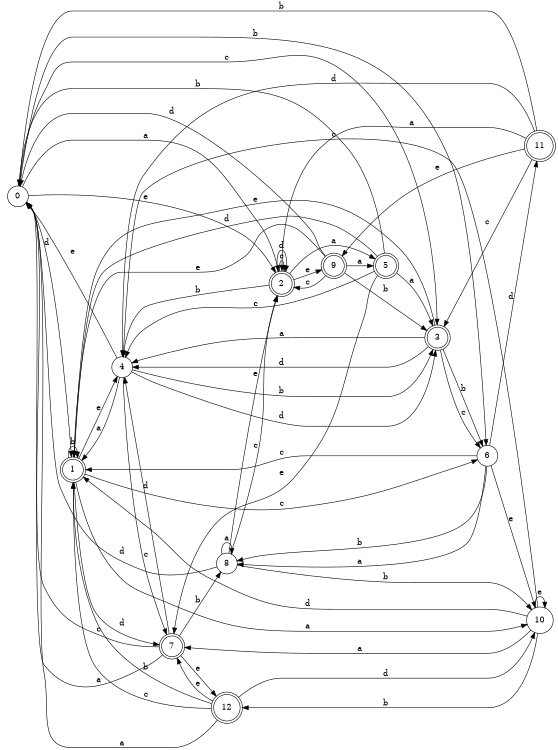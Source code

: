 digraph n11_4 {
__start0 [label="" shape="none"];

rankdir=LR;
size="8,5";

s0 [style="filled", color="black", fillcolor="white" shape="circle", label="0"];
s1 [style="rounded,filled", color="black", fillcolor="white" shape="doublecircle", label="1"];
s2 [style="rounded,filled", color="black", fillcolor="white" shape="doublecircle", label="2"];
s3 [style="rounded,filled", color="black", fillcolor="white" shape="doublecircle", label="3"];
s4 [style="filled", color="black", fillcolor="white" shape="circle", label="4"];
s5 [style="rounded,filled", color="black", fillcolor="white" shape="doublecircle", label="5"];
s6 [style="filled", color="black", fillcolor="white" shape="circle", label="6"];
s7 [style="rounded,filled", color="black", fillcolor="white" shape="doublecircle", label="7"];
s8 [style="filled", color="black", fillcolor="white" shape="circle", label="8"];
s9 [style="rounded,filled", color="black", fillcolor="white" shape="doublecircle", label="9"];
s10 [style="filled", color="black", fillcolor="white" shape="circle", label="10"];
s11 [style="rounded,filled", color="black", fillcolor="white" shape="doublecircle", label="11"];
s12 [style="rounded,filled", color="black", fillcolor="white" shape="doublecircle", label="12"];
s0 -> s2 [label="a"];
s0 -> s6 [label="b"];
s0 -> s3 [label="c"];
s0 -> s1 [label="d"];
s0 -> s2 [label="e"];
s1 -> s10 [label="a"];
s1 -> s1 [label="b"];
s1 -> s6 [label="c"];
s1 -> s7 [label="d"];
s1 -> s4 [label="e"];
s2 -> s5 [label="a"];
s2 -> s4 [label="b"];
s2 -> s2 [label="c"];
s2 -> s2 [label="d"];
s2 -> s9 [label="e"];
s3 -> s4 [label="a"];
s3 -> s6 [label="b"];
s3 -> s6 [label="c"];
s3 -> s4 [label="d"];
s3 -> s1 [label="e"];
s4 -> s1 [label="a"];
s4 -> s3 [label="b"];
s4 -> s7 [label="c"];
s4 -> s3 [label="d"];
s4 -> s0 [label="e"];
s5 -> s3 [label="a"];
s5 -> s0 [label="b"];
s5 -> s4 [label="c"];
s5 -> s1 [label="d"];
s5 -> s7 [label="e"];
s6 -> s8 [label="a"];
s6 -> s8 [label="b"];
s6 -> s1 [label="c"];
s6 -> s11 [label="d"];
s6 -> s10 [label="e"];
s7 -> s0 [label="a"];
s7 -> s8 [label="b"];
s7 -> s0 [label="c"];
s7 -> s4 [label="d"];
s7 -> s12 [label="e"];
s8 -> s8 [label="a"];
s8 -> s10 [label="b"];
s8 -> s2 [label="c"];
s8 -> s0 [label="d"];
s8 -> s2 [label="e"];
s9 -> s5 [label="a"];
s9 -> s3 [label="b"];
s9 -> s2 [label="c"];
s9 -> s0 [label="d"];
s9 -> s1 [label="e"];
s10 -> s7 [label="a"];
s10 -> s12 [label="b"];
s10 -> s4 [label="c"];
s10 -> s1 [label="d"];
s10 -> s10 [label="e"];
s11 -> s2 [label="a"];
s11 -> s0 [label="b"];
s11 -> s3 [label="c"];
s11 -> s4 [label="d"];
s11 -> s9 [label="e"];
s12 -> s0 [label="a"];
s12 -> s1 [label="b"];
s12 -> s1 [label="c"];
s12 -> s10 [label="d"];
s12 -> s7 [label="e"];

}